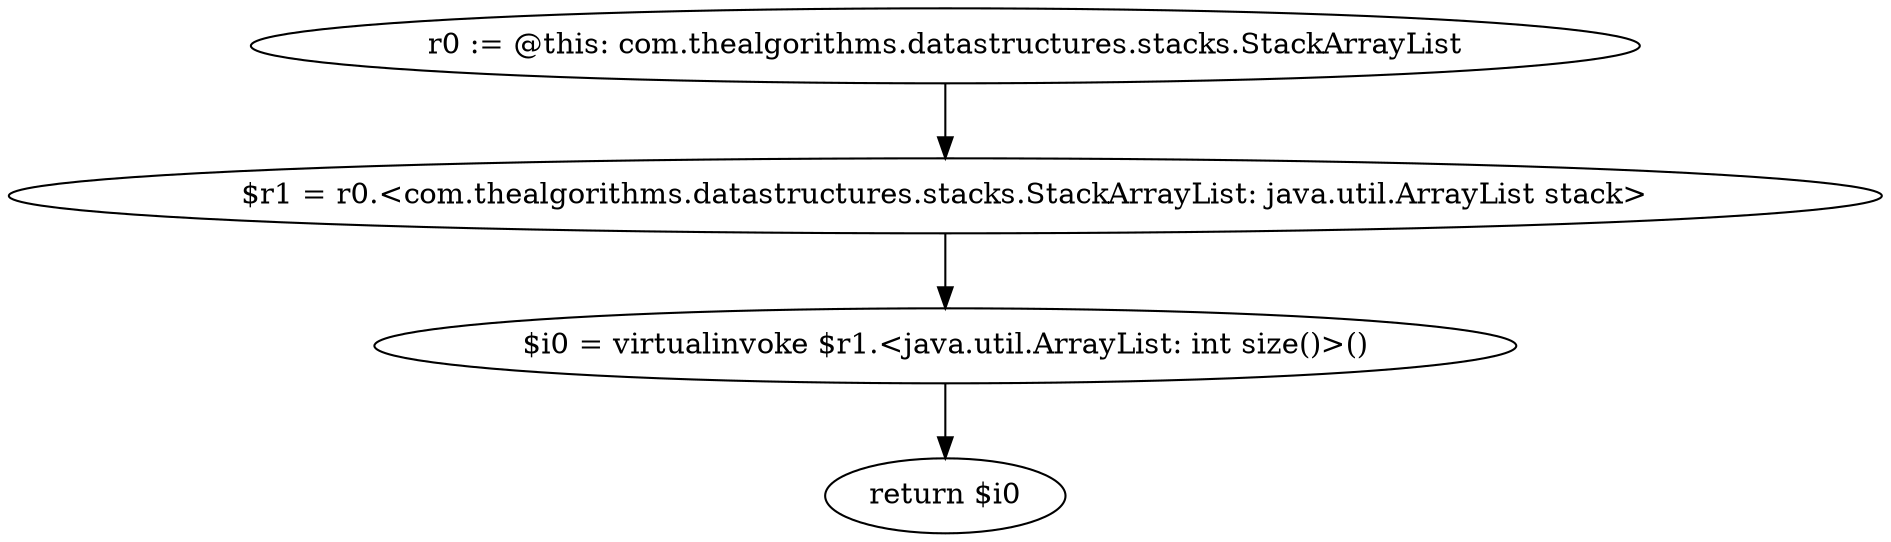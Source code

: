 digraph "unitGraph" {
    "r0 := @this: com.thealgorithms.datastructures.stacks.StackArrayList"
    "$r1 = r0.<com.thealgorithms.datastructures.stacks.StackArrayList: java.util.ArrayList stack>"
    "$i0 = virtualinvoke $r1.<java.util.ArrayList: int size()>()"
    "return $i0"
    "r0 := @this: com.thealgorithms.datastructures.stacks.StackArrayList"->"$r1 = r0.<com.thealgorithms.datastructures.stacks.StackArrayList: java.util.ArrayList stack>";
    "$r1 = r0.<com.thealgorithms.datastructures.stacks.StackArrayList: java.util.ArrayList stack>"->"$i0 = virtualinvoke $r1.<java.util.ArrayList: int size()>()";
    "$i0 = virtualinvoke $r1.<java.util.ArrayList: int size()>()"->"return $i0";
}
